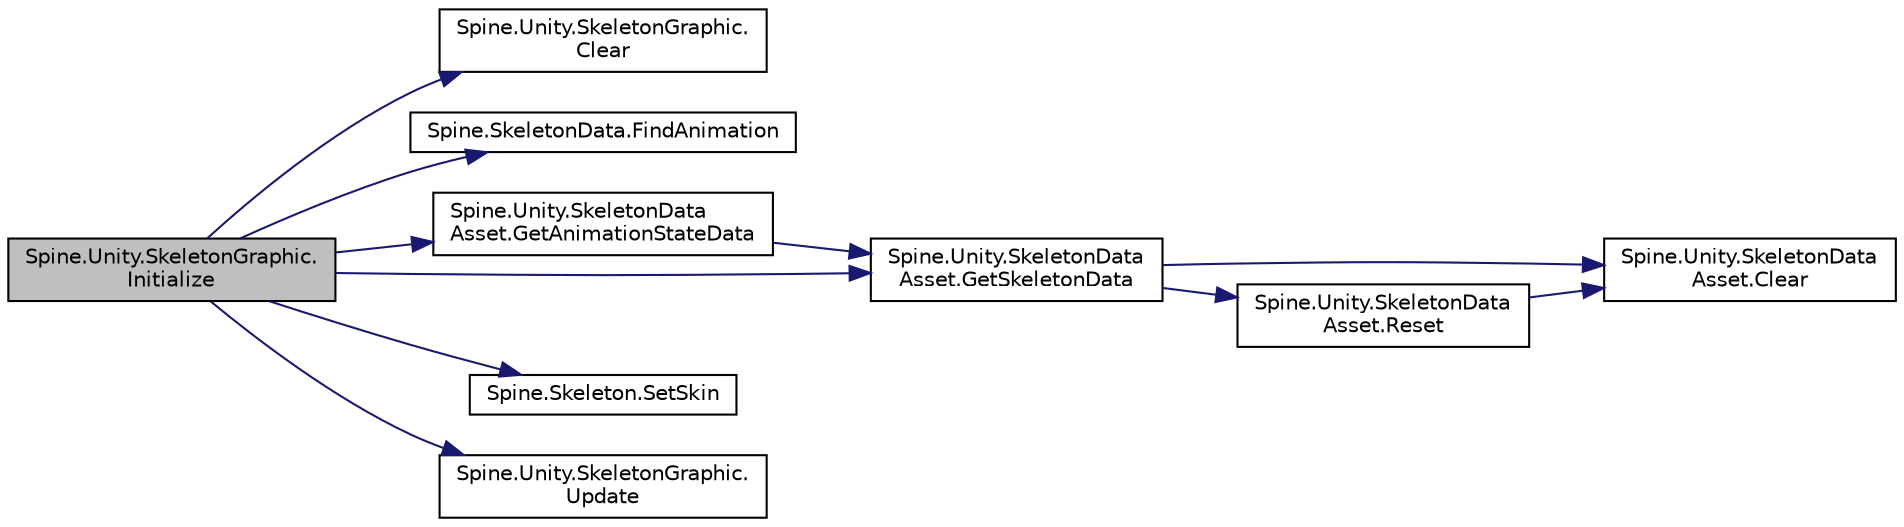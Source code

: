 digraph "Spine.Unity.SkeletonGraphic.Initialize"
{
 // LATEX_PDF_SIZE
  edge [fontname="Helvetica",fontsize="10",labelfontname="Helvetica",labelfontsize="10"];
  node [fontname="Helvetica",fontsize="10",shape=record];
  rankdir="LR";
  Node1 [label="Spine.Unity.SkeletonGraphic.\lInitialize",height=0.2,width=0.4,color="black", fillcolor="grey75", style="filled", fontcolor="black",tooltip=" "];
  Node1 -> Node2 [color="midnightblue",fontsize="10",style="solid"];
  Node2 [label="Spine.Unity.SkeletonGraphic.\lClear",height=0.2,width=0.4,color="black", fillcolor="white", style="filled",URL="$class_spine_1_1_unity_1_1_skeleton_graphic.html#ad1999860227d8214faa75028821fd249",tooltip=" "];
  Node1 -> Node3 [color="midnightblue",fontsize="10",style="solid"];
  Node3 [label="Spine.SkeletonData.FindAnimation",height=0.2,width=0.4,color="black", fillcolor="white", style="filled",URL="$class_spine_1_1_skeleton_data.html#a16a1061325d5653eb3632fe5bf12d4ef",tooltip="May be null."];
  Node1 -> Node4 [color="midnightblue",fontsize="10",style="solid"];
  Node4 [label="Spine.Unity.SkeletonData\lAsset.GetAnimationStateData",height=0.2,width=0.4,color="black", fillcolor="white", style="filled",URL="$class_spine_1_1_unity_1_1_skeleton_data_asset.html#a758bcccf3c7c7b820663890bbdb115f6",tooltip=" "];
  Node4 -> Node5 [color="midnightblue",fontsize="10",style="solid"];
  Node5 [label="Spine.Unity.SkeletonData\lAsset.GetSkeletonData",height=0.2,width=0.4,color="black", fillcolor="white", style="filled",URL="$class_spine_1_1_unity_1_1_skeleton_data_asset.html#a2b0df38bd74c1b464ed8543f72c7fd4e",tooltip=" "];
  Node5 -> Node6 [color="midnightblue",fontsize="10",style="solid"];
  Node6 [label="Spine.Unity.SkeletonData\lAsset.Clear",height=0.2,width=0.4,color="black", fillcolor="white", style="filled",URL="$class_spine_1_1_unity_1_1_skeleton_data_asset.html#a0609f106c8b6f209cdcc696dc7ef5361",tooltip=" "];
  Node5 -> Node7 [color="midnightblue",fontsize="10",style="solid"];
  Node7 [label="Spine.Unity.SkeletonData\lAsset.Reset",height=0.2,width=0.4,color="black", fillcolor="white", style="filled",URL="$class_spine_1_1_unity_1_1_skeleton_data_asset.html#a36c686acb39535dbb13d1a55692b0f04",tooltip=" "];
  Node7 -> Node6 [color="midnightblue",fontsize="10",style="solid"];
  Node1 -> Node5 [color="midnightblue",fontsize="10",style="solid"];
  Node1 -> Node8 [color="midnightblue",fontsize="10",style="solid"];
  Node8 [label="Spine.Skeleton.SetSkin",height=0.2,width=0.4,color="black", fillcolor="white", style="filled",URL="$class_spine_1_1_skeleton.html#af80bbbc3b2b5d588152eba7e83430dc8",tooltip="Sets a skin by name (see SetSkin)."];
  Node1 -> Node9 [color="midnightblue",fontsize="10",style="solid"];
  Node9 [label="Spine.Unity.SkeletonGraphic.\lUpdate",height=0.2,width=0.4,color="black", fillcolor="white", style="filled",URL="$class_spine_1_1_unity_1_1_skeleton_graphic.html#aff60ca4f1769ec2ee4726770fd46f8fb",tooltip=" "];
}
